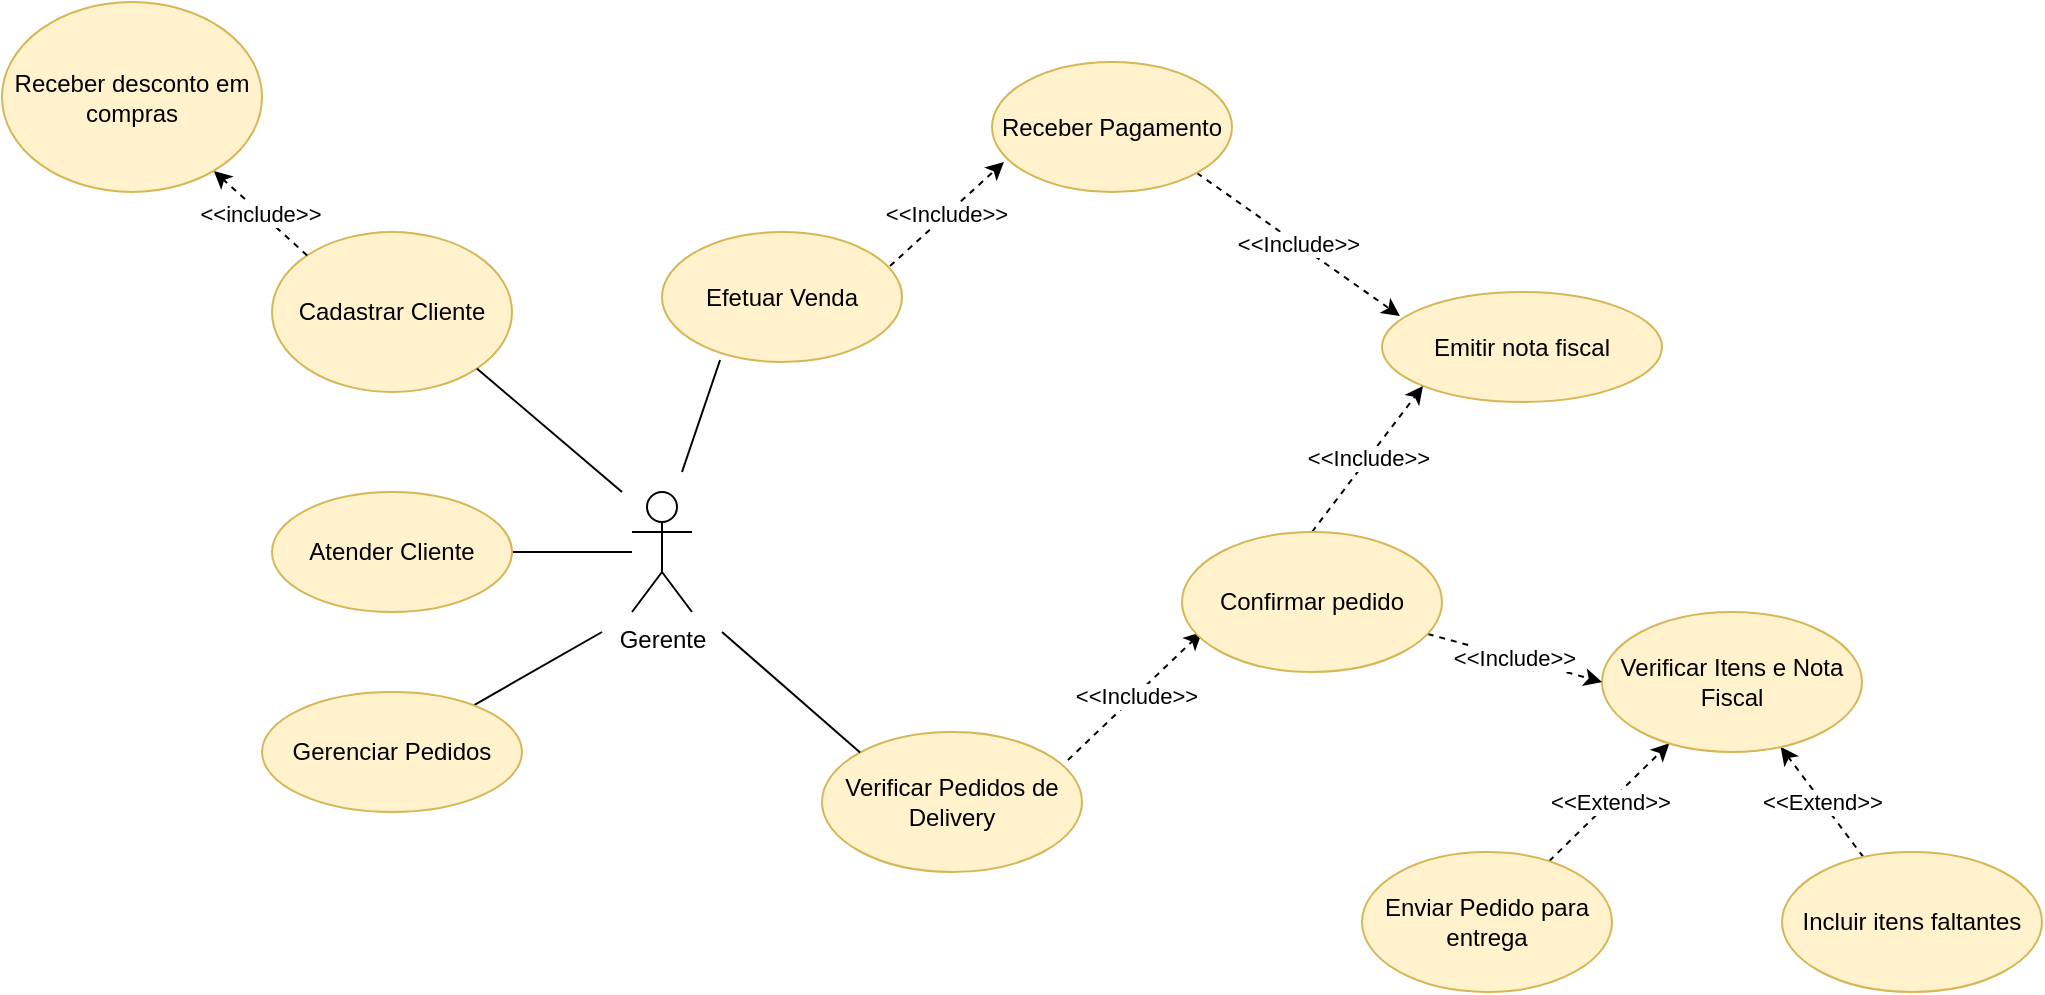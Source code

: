 <mxfile version="15.7.3" type="github">
  <diagram id="wNbsWb7w1appzdyfwDcT" name="Page-1">
    <mxGraphModel dx="1360" dy="802" grid="1" gridSize="10" guides="1" tooltips="1" connect="1" arrows="1" fold="1" page="1" pageScale="1" pageWidth="1169" pageHeight="827" math="0" shadow="0">
      <root>
        <mxCell id="0" />
        <mxCell id="1" parent="0" />
        <mxCell id="3abo5oeXC7I07PxnP4Vx-1" value="Cadastrar Cliente" style="ellipse;whiteSpace=wrap;html=1;fillColor=#fff2cc;strokeColor=#d6b656;" parent="1" vertex="1">
          <mxGeometry x="235" y="185" width="120" height="80" as="geometry" />
        </mxCell>
        <mxCell id="6qPDQsVgffjZbFqB8DZj-13" value="&amp;lt;&amp;lt;Include&amp;gt;&amp;gt;" style="edgeStyle=none;rounded=0;orthogonalLoop=1;jettySize=auto;html=1;exitX=0.946;exitY=0.2;exitDx=0;exitDy=0;dashed=1;startArrow=none;startFill=0;endArrow=classic;endFill=1;exitPerimeter=0;" parent="1" source="3abo5oeXC7I07PxnP4Vx-6" edge="1">
          <mxGeometry relative="1" as="geometry">
            <mxPoint x="700" y="385" as="targetPoint" />
          </mxGeometry>
        </mxCell>
        <mxCell id="3abo5oeXC7I07PxnP4Vx-6" value="Verificar Pedidos de Delivery" style="ellipse;whiteSpace=wrap;html=1;fillColor=#fff2cc;strokeColor=#d6b656;" parent="1" vertex="1">
          <mxGeometry x="510" y="435" width="130" height="70" as="geometry" />
        </mxCell>
        <mxCell id="6qPDQsVgffjZbFqB8DZj-16" value="&amp;lt;&amp;lt;Extend&amp;gt;&amp;gt;" style="edgeStyle=none;rounded=0;orthogonalLoop=1;jettySize=auto;html=1;dashed=1;startArrow=none;startFill=0;endArrow=classic;endFill=1;" parent="1" source="6qPDQsVgffjZbFqB8DZj-15" target="3abo5oeXC7I07PxnP4Vx-7" edge="1">
          <mxGeometry relative="1" as="geometry" />
        </mxCell>
        <mxCell id="6qPDQsVgffjZbFqB8DZj-18" value="&amp;lt;&amp;lt;Extend&amp;gt;&amp;gt;" style="edgeStyle=none;rounded=0;orthogonalLoop=1;jettySize=auto;html=1;dashed=1;startArrow=none;startFill=0;endArrow=classic;endFill=1;" parent="1" source="6qPDQsVgffjZbFqB8DZj-17" target="3abo5oeXC7I07PxnP4Vx-7" edge="1">
          <mxGeometry relative="1" as="geometry" />
        </mxCell>
        <mxCell id="3abo5oeXC7I07PxnP4Vx-7" value="Verificar Itens e Nota Fiscal" style="ellipse;whiteSpace=wrap;html=1;fillColor=#fff2cc;strokeColor=#d6b656;" parent="1" vertex="1">
          <mxGeometry x="900" y="375" width="130" height="70" as="geometry" />
        </mxCell>
        <mxCell id="3abo5oeXC7I07PxnP4Vx-8" value="Emitir nota fiscal" style="ellipse;whiteSpace=wrap;html=1;fillColor=#fff2cc;strokeColor=#d6b656;" parent="1" vertex="1">
          <mxGeometry x="790" y="215" width="140" height="55" as="geometry" />
        </mxCell>
        <mxCell id="3abo5oeXC7I07PxnP4Vx-57" style="rounded=0;orthogonalLoop=1;jettySize=auto;html=1;entryX=1;entryY=1;entryDx=0;entryDy=0;endArrow=none;endFill=0;" parent="1" target="3abo5oeXC7I07PxnP4Vx-1" edge="1">
          <mxGeometry relative="1" as="geometry">
            <mxPoint x="410" y="315" as="sourcePoint" />
          </mxGeometry>
        </mxCell>
        <mxCell id="3abo5oeXC7I07PxnP4Vx-61" style="edgeStyle=none;rounded=0;orthogonalLoop=1;jettySize=auto;html=1;endArrow=none;endFill=0;entryX=0.242;entryY=0.985;entryDx=0;entryDy=0;entryPerimeter=0;" parent="1" target="3abo5oeXC7I07PxnP4Vx-64" edge="1">
          <mxGeometry relative="1" as="geometry">
            <mxPoint x="440" y="305" as="sourcePoint" />
            <mxPoint x="525" y="345" as="targetPoint" />
          </mxGeometry>
        </mxCell>
        <mxCell id="3abo5oeXC7I07PxnP4Vx-66" style="edgeStyle=none;rounded=0;orthogonalLoop=1;jettySize=auto;html=1;entryX=0;entryY=0;entryDx=0;entryDy=0;endArrow=none;endFill=0;" parent="1" target="3abo5oeXC7I07PxnP4Vx-6" edge="1">
          <mxGeometry relative="1" as="geometry">
            <mxPoint x="460" y="385" as="sourcePoint" />
          </mxGeometry>
        </mxCell>
        <mxCell id="6qPDQsVgffjZbFqB8DZj-7" value="" style="edgeStyle=none;rounded=0;orthogonalLoop=1;jettySize=auto;html=1;startArrow=none;startFill=0;endArrow=none;endFill=0;" parent="1" target="6qPDQsVgffjZbFqB8DZj-6" edge="1">
          <mxGeometry relative="1" as="geometry">
            <mxPoint x="400" y="385" as="sourcePoint" />
          </mxGeometry>
        </mxCell>
        <mxCell id="3abo5oeXC7I07PxnP4Vx-9" value="Gerente&lt;span style=&quot;color: rgba(0 , 0 , 0 , 0) ; font-family: monospace ; font-size: 0px&quot;&gt;%3CmxGraphModel%3E%3Croot%3E%3CmxCell%20id%3D%220%22%2F%3E%3CmxCell%20id%3D%221%22%20parent%3D%220%22%2F%3E%3CmxCell%20id%3D%222%22%20value%3D%22Pagar%20com%20desconto%22%20style%3D%22ellipse%3BwhiteSpace%3Dwrap%3Bhtml%3D1%3B%22%20vertex%3D%221%22%20parent%3D%221%22%3E%3CmxGeometry%20x%3D%22320%22%20y%3D%22320%22%20width%3D%22120%22%20height%3D%2280%22%20as%3D%22geometry%22%2F%3E%3C%2FmxCell%3E%3C%2Froot%3E%3C%2FmxGraphModel%3E&lt;/span&gt;" style="shape=umlActor;verticalLabelPosition=bottom;verticalAlign=top;html=1;outlineConnect=0;" parent="1" vertex="1">
          <mxGeometry x="415" y="315" width="30" height="60" as="geometry" />
        </mxCell>
        <mxCell id="3abo5oeXC7I07PxnP4Vx-65" value="&amp;lt;&amp;lt;Include&amp;gt;&amp;gt;" style="edgeStyle=none;rounded=0;orthogonalLoop=1;jettySize=auto;html=1;exitX=1;exitY=1;exitDx=0;exitDy=0;entryX=0.064;entryY=0.218;entryDx=0;entryDy=0;endArrow=classic;endFill=1;dashed=1;entryPerimeter=0;" parent="1" source="3abo5oeXC7I07PxnP4Vx-70" target="3abo5oeXC7I07PxnP4Vx-8" edge="1">
          <mxGeometry relative="1" as="geometry" />
        </mxCell>
        <mxCell id="3abo5oeXC7I07PxnP4Vx-71" value="&amp;lt;&amp;lt;Include&amp;gt;&amp;gt;" style="edgeStyle=none;rounded=0;orthogonalLoop=1;jettySize=auto;html=1;dashed=1;endArrow=classic;endFill=1;exitX=0.95;exitY=0.262;exitDx=0;exitDy=0;exitPerimeter=0;entryX=0.05;entryY=0.769;entryDx=0;entryDy=0;entryPerimeter=0;" parent="1" source="3abo5oeXC7I07PxnP4Vx-64" target="3abo5oeXC7I07PxnP4Vx-70" edge="1">
          <mxGeometry relative="1" as="geometry" />
        </mxCell>
        <mxCell id="3abo5oeXC7I07PxnP4Vx-64" value="Efetuar Venda" style="ellipse;whiteSpace=wrap;html=1;fillColor=#fff2cc;strokeColor=#d6b656;" parent="1" vertex="1">
          <mxGeometry x="430" y="185" width="120" height="65" as="geometry" />
        </mxCell>
        <mxCell id="3abo5oeXC7I07PxnP4Vx-75" value="&amp;lt;&amp;lt;include&amp;gt;&amp;gt;" style="edgeStyle=none;rounded=0;orthogonalLoop=1;jettySize=auto;html=1;dashed=1;endArrow=classic;endFill=1;exitX=0;exitY=0;exitDx=0;exitDy=0;" parent="1" source="3abo5oeXC7I07PxnP4Vx-1" target="3abo5oeXC7I07PxnP4Vx-74" edge="1">
          <mxGeometry relative="1" as="geometry" />
        </mxCell>
        <mxCell id="3abo5oeXC7I07PxnP4Vx-70" value="Receber Pagamento" style="ellipse;whiteSpace=wrap;html=1;fillColor=#fff2cc;strokeColor=#d6b656;" parent="1" vertex="1">
          <mxGeometry x="595" y="100" width="120" height="65" as="geometry" />
        </mxCell>
        <mxCell id="3abo5oeXC7I07PxnP4Vx-74" value="Receber desconto em compras" style="ellipse;whiteSpace=wrap;html=1;fillColor=#fff2cc;strokeColor=#d6b656;" parent="1" vertex="1">
          <mxGeometry x="100" y="70" width="130" height="95" as="geometry" />
        </mxCell>
        <mxCell id="3abo5oeXC7I07PxnP4Vx-82" value="&amp;lt;&amp;lt;Include&amp;gt;&amp;gt;" style="edgeStyle=none;rounded=0;orthogonalLoop=1;jettySize=auto;html=1;exitX=0.5;exitY=0;exitDx=0;exitDy=0;dashed=1;endArrow=classic;endFill=1;entryX=0;entryY=1;entryDx=0;entryDy=0;" parent="1" source="3abo5oeXC7I07PxnP4Vx-80" target="3abo5oeXC7I07PxnP4Vx-8" edge="1">
          <mxGeometry relative="1" as="geometry" />
        </mxCell>
        <mxCell id="6qPDQsVgffjZbFqB8DZj-14" value="&amp;lt;&amp;lt;Include&amp;gt;&amp;gt;" style="edgeStyle=none;rounded=0;orthogonalLoop=1;jettySize=auto;html=1;entryX=0;entryY=0.5;entryDx=0;entryDy=0;dashed=1;startArrow=none;startFill=0;endArrow=classic;endFill=1;" parent="1" source="3abo5oeXC7I07PxnP4Vx-80" target="3abo5oeXC7I07PxnP4Vx-7" edge="1">
          <mxGeometry relative="1" as="geometry" />
        </mxCell>
        <mxCell id="3abo5oeXC7I07PxnP4Vx-80" value="Confirmar pedido" style="ellipse;whiteSpace=wrap;html=1;fillColor=#fff2cc;strokeColor=#d6b656;" parent="1" vertex="1">
          <mxGeometry x="690" y="335" width="130" height="70" as="geometry" />
        </mxCell>
        <mxCell id="6qPDQsVgffjZbFqB8DZj-4" value="" style="rounded=0;orthogonalLoop=1;jettySize=auto;html=1;endArrow=none;endFill=0;" parent="1" source="6qPDQsVgffjZbFqB8DZj-2" target="3abo5oeXC7I07PxnP4Vx-9" edge="1">
          <mxGeometry relative="1" as="geometry" />
        </mxCell>
        <mxCell id="6qPDQsVgffjZbFqB8DZj-5" value="" style="edgeStyle=none;rounded=0;orthogonalLoop=1;jettySize=auto;html=1;endArrow=none;endFill=0;startArrow=none;startFill=0;" parent="1" source="6qPDQsVgffjZbFqB8DZj-2" target="3abo5oeXC7I07PxnP4Vx-9" edge="1">
          <mxGeometry relative="1" as="geometry" />
        </mxCell>
        <mxCell id="6qPDQsVgffjZbFqB8DZj-2" value="Atender Cliente" style="ellipse;whiteSpace=wrap;html=1;verticalAlign=middle;fillColor=#fff2cc;strokeColor=#d6b656;" parent="1" vertex="1">
          <mxGeometry x="235" y="315" width="120" height="60" as="geometry" />
        </mxCell>
        <mxCell id="6qPDQsVgffjZbFqB8DZj-6" value="Gerenciar Pedidos" style="ellipse;whiteSpace=wrap;html=1;verticalAlign=middle;fillColor=#fff2cc;strokeColor=#d6b656;" parent="1" vertex="1">
          <mxGeometry x="230" y="415" width="130" height="60" as="geometry" />
        </mxCell>
        <mxCell id="6qPDQsVgffjZbFqB8DZj-15" value="Enviar Pedido para entrega" style="ellipse;whiteSpace=wrap;html=1;strokeColor=#d6b656;fillColor=#fff2cc;" parent="1" vertex="1">
          <mxGeometry x="780" y="495" width="125" height="70" as="geometry" />
        </mxCell>
        <mxCell id="6qPDQsVgffjZbFqB8DZj-17" value="Incluir itens faltantes" style="ellipse;whiteSpace=wrap;html=1;fillColor=#fff2cc;strokeColor=#d6b656;" parent="1" vertex="1">
          <mxGeometry x="990" y="495" width="130" height="70" as="geometry" />
        </mxCell>
      </root>
    </mxGraphModel>
  </diagram>
</mxfile>
